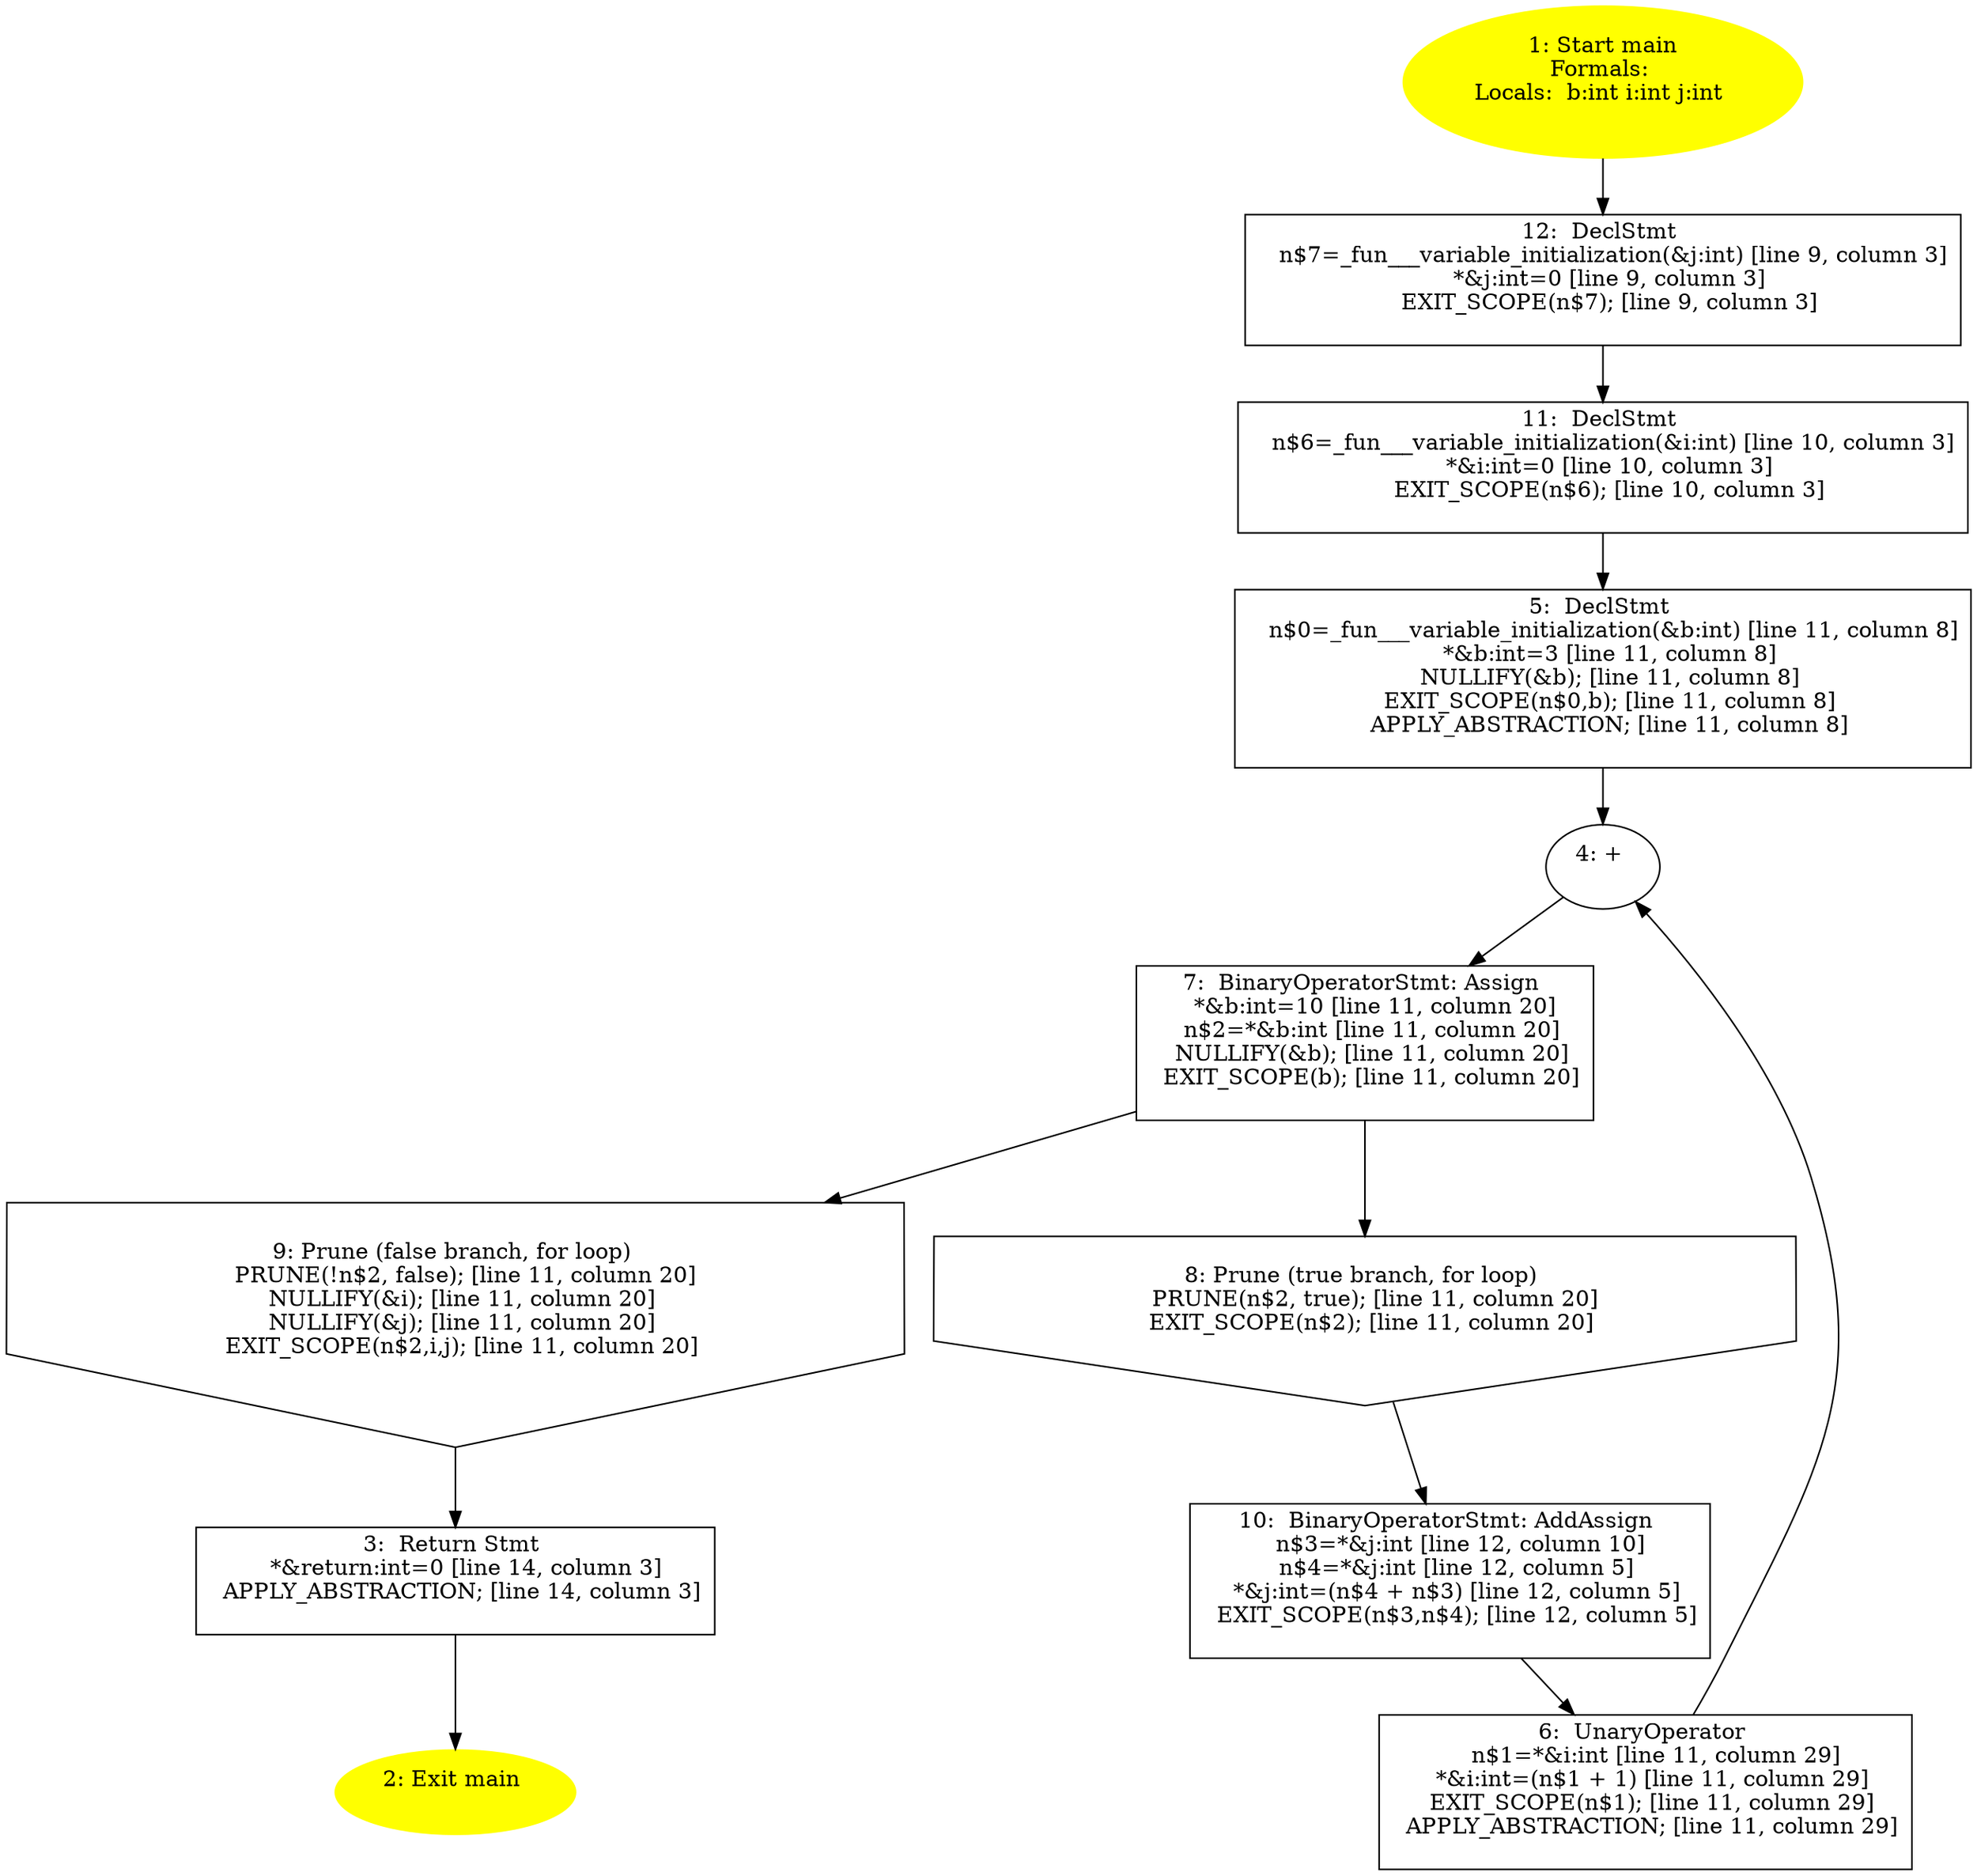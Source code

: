 /* @generated */
digraph cfg {
"main.fad58de7366495db4650cfefac2fcd61_1" [label="1: Start main\nFormals: \nLocals:  b:int i:int j:int \n  " color=yellow style=filled]
	

	 "main.fad58de7366495db4650cfefac2fcd61_1" -> "main.fad58de7366495db4650cfefac2fcd61_12" ;
"main.fad58de7366495db4650cfefac2fcd61_2" [label="2: Exit main \n  " color=yellow style=filled]
	

"main.fad58de7366495db4650cfefac2fcd61_3" [label="3:  Return Stmt \n   *&return:int=0 [line 14, column 3]\n  APPLY_ABSTRACTION; [line 14, column 3]\n " shape="box"]
	

	 "main.fad58de7366495db4650cfefac2fcd61_3" -> "main.fad58de7366495db4650cfefac2fcd61_2" ;
"main.fad58de7366495db4650cfefac2fcd61_4" [label="4: + \n  " ]
	

	 "main.fad58de7366495db4650cfefac2fcd61_4" -> "main.fad58de7366495db4650cfefac2fcd61_7" ;
"main.fad58de7366495db4650cfefac2fcd61_5" [label="5:  DeclStmt \n   n$0=_fun___variable_initialization(&b:int) [line 11, column 8]\n  *&b:int=3 [line 11, column 8]\n  NULLIFY(&b); [line 11, column 8]\n  EXIT_SCOPE(n$0,b); [line 11, column 8]\n  APPLY_ABSTRACTION; [line 11, column 8]\n " shape="box"]
	

	 "main.fad58de7366495db4650cfefac2fcd61_5" -> "main.fad58de7366495db4650cfefac2fcd61_4" ;
"main.fad58de7366495db4650cfefac2fcd61_6" [label="6:  UnaryOperator \n   n$1=*&i:int [line 11, column 29]\n  *&i:int=(n$1 + 1) [line 11, column 29]\n  EXIT_SCOPE(n$1); [line 11, column 29]\n  APPLY_ABSTRACTION; [line 11, column 29]\n " shape="box"]
	

	 "main.fad58de7366495db4650cfefac2fcd61_6" -> "main.fad58de7366495db4650cfefac2fcd61_4" ;
"main.fad58de7366495db4650cfefac2fcd61_7" [label="7:  BinaryOperatorStmt: Assign \n   *&b:int=10 [line 11, column 20]\n  n$2=*&b:int [line 11, column 20]\n  NULLIFY(&b); [line 11, column 20]\n  EXIT_SCOPE(b); [line 11, column 20]\n " shape="box"]
	

	 "main.fad58de7366495db4650cfefac2fcd61_7" -> "main.fad58de7366495db4650cfefac2fcd61_8" ;
	 "main.fad58de7366495db4650cfefac2fcd61_7" -> "main.fad58de7366495db4650cfefac2fcd61_9" ;
"main.fad58de7366495db4650cfefac2fcd61_8" [label="8: Prune (true branch, for loop) \n   PRUNE(n$2, true); [line 11, column 20]\n  EXIT_SCOPE(n$2); [line 11, column 20]\n " shape="invhouse"]
	

	 "main.fad58de7366495db4650cfefac2fcd61_8" -> "main.fad58de7366495db4650cfefac2fcd61_10" ;
"main.fad58de7366495db4650cfefac2fcd61_9" [label="9: Prune (false branch, for loop) \n   PRUNE(!n$2, false); [line 11, column 20]\n  NULLIFY(&i); [line 11, column 20]\n  NULLIFY(&j); [line 11, column 20]\n  EXIT_SCOPE(n$2,i,j); [line 11, column 20]\n " shape="invhouse"]
	

	 "main.fad58de7366495db4650cfefac2fcd61_9" -> "main.fad58de7366495db4650cfefac2fcd61_3" ;
"main.fad58de7366495db4650cfefac2fcd61_10" [label="10:  BinaryOperatorStmt: AddAssign \n   n$3=*&j:int [line 12, column 10]\n  n$4=*&j:int [line 12, column 5]\n  *&j:int=(n$4 + n$3) [line 12, column 5]\n  EXIT_SCOPE(n$3,n$4); [line 12, column 5]\n " shape="box"]
	

	 "main.fad58de7366495db4650cfefac2fcd61_10" -> "main.fad58de7366495db4650cfefac2fcd61_6" ;
"main.fad58de7366495db4650cfefac2fcd61_11" [label="11:  DeclStmt \n   n$6=_fun___variable_initialization(&i:int) [line 10, column 3]\n  *&i:int=0 [line 10, column 3]\n  EXIT_SCOPE(n$6); [line 10, column 3]\n " shape="box"]
	

	 "main.fad58de7366495db4650cfefac2fcd61_11" -> "main.fad58de7366495db4650cfefac2fcd61_5" ;
"main.fad58de7366495db4650cfefac2fcd61_12" [label="12:  DeclStmt \n   n$7=_fun___variable_initialization(&j:int) [line 9, column 3]\n  *&j:int=0 [line 9, column 3]\n  EXIT_SCOPE(n$7); [line 9, column 3]\n " shape="box"]
	

	 "main.fad58de7366495db4650cfefac2fcd61_12" -> "main.fad58de7366495db4650cfefac2fcd61_11" ;
}
